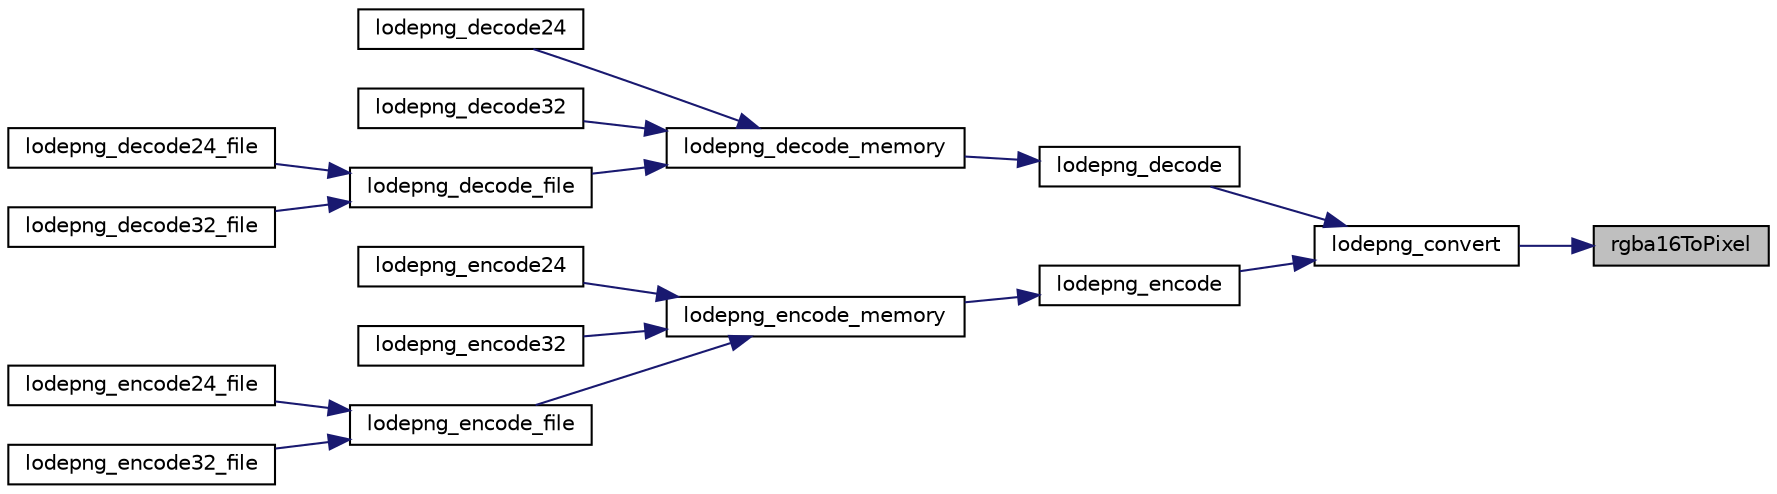 digraph "rgba16ToPixel"
{
 // LATEX_PDF_SIZE
  edge [fontname="Helvetica",fontsize="10",labelfontname="Helvetica",labelfontsize="10"];
  node [fontname="Helvetica",fontsize="10",shape=record];
  rankdir="RL";
  Node1 [label="rgba16ToPixel",height=0.2,width=0.4,color="black", fillcolor="grey75", style="filled", fontcolor="black",tooltip=" "];
  Node1 -> Node2 [dir="back",color="midnightblue",fontsize="10",style="solid",fontname="Helvetica"];
  Node2 [label="lodepng_convert",height=0.2,width=0.4,color="black", fillcolor="white", style="filled",URL="$lodepng_8h.html#abd20ba96aa7a2e3d782204c604baab09",tooltip=" "];
  Node2 -> Node3 [dir="back",color="midnightblue",fontsize="10",style="solid",fontname="Helvetica"];
  Node3 [label="lodepng_decode",height=0.2,width=0.4,color="black", fillcolor="white", style="filled",URL="$lodepng_8h.html#a70adabd588a9a27dcc9eb4322f6c3b3f",tooltip=" "];
  Node3 -> Node4 [dir="back",color="midnightblue",fontsize="10",style="solid",fontname="Helvetica"];
  Node4 [label="lodepng_decode_memory",height=0.2,width=0.4,color="black", fillcolor="white", style="filled",URL="$lodepng_8h.html#a623138ad43ce7eae0346e4324ba1f14e",tooltip=" "];
  Node4 -> Node5 [dir="back",color="midnightblue",fontsize="10",style="solid",fontname="Helvetica"];
  Node5 [label="lodepng_decode24",height=0.2,width=0.4,color="black", fillcolor="white", style="filled",URL="$lodepng_8h.html#ad7df6a47afc81f1854cf5a23471cf96b",tooltip=" "];
  Node4 -> Node6 [dir="back",color="midnightblue",fontsize="10",style="solid",fontname="Helvetica"];
  Node6 [label="lodepng_decode32",height=0.2,width=0.4,color="black", fillcolor="white", style="filled",URL="$lodepng_8h.html#a67c3a7ee81836f6e5c9ba6487a1b38f5",tooltip=" "];
  Node4 -> Node7 [dir="back",color="midnightblue",fontsize="10",style="solid",fontname="Helvetica"];
  Node7 [label="lodepng_decode_file",height=0.2,width=0.4,color="black", fillcolor="white", style="filled",URL="$lodepng_8h.html#a6eec335315ecb6182292ebd37ef02b4a",tooltip=" "];
  Node7 -> Node8 [dir="back",color="midnightblue",fontsize="10",style="solid",fontname="Helvetica"];
  Node8 [label="lodepng_decode24_file",height=0.2,width=0.4,color="black", fillcolor="white", style="filled",URL="$lodepng_8h.html#aadc99e713f6408d391dfa140d8e95b96",tooltip=" "];
  Node7 -> Node9 [dir="back",color="midnightblue",fontsize="10",style="solid",fontname="Helvetica"];
  Node9 [label="lodepng_decode32_file",height=0.2,width=0.4,color="black", fillcolor="white", style="filled",URL="$lodepng_8h.html#a3eca27e18f0e71cf1c21e1c1f5ff4aab",tooltip=" "];
  Node2 -> Node10 [dir="back",color="midnightblue",fontsize="10",style="solid",fontname="Helvetica"];
  Node10 [label="lodepng_encode",height=0.2,width=0.4,color="black", fillcolor="white", style="filled",URL="$lodepng_8h.html#a90e82b0ccc75cfb27ccc9756c8d96f07",tooltip=" "];
  Node10 -> Node11 [dir="back",color="midnightblue",fontsize="10",style="solid",fontname="Helvetica"];
  Node11 [label="lodepng_encode_memory",height=0.2,width=0.4,color="black", fillcolor="white", style="filled",URL="$lodepng_8h.html#ada7bc92db6e9f8906a1fc85caa0b17aa",tooltip=" "];
  Node11 -> Node12 [dir="back",color="midnightblue",fontsize="10",style="solid",fontname="Helvetica"];
  Node12 [label="lodepng_encode24",height=0.2,width=0.4,color="black", fillcolor="white", style="filled",URL="$lodepng_8h.html#a4100642d70071029967c16afd72193ff",tooltip=" "];
  Node11 -> Node13 [dir="back",color="midnightblue",fontsize="10",style="solid",fontname="Helvetica"];
  Node13 [label="lodepng_encode32",height=0.2,width=0.4,color="black", fillcolor="white", style="filled",URL="$lodepng_8h.html#a75d7f3e4e388b74b7b5214c76c66382f",tooltip=" "];
  Node11 -> Node14 [dir="back",color="midnightblue",fontsize="10",style="solid",fontname="Helvetica"];
  Node14 [label="lodepng_encode_file",height=0.2,width=0.4,color="black", fillcolor="white", style="filled",URL="$lodepng_8h.html#a009ac38098765fcae32c9d91770b94df",tooltip=" "];
  Node14 -> Node15 [dir="back",color="midnightblue",fontsize="10",style="solid",fontname="Helvetica"];
  Node15 [label="lodepng_encode24_file",height=0.2,width=0.4,color="black", fillcolor="white", style="filled",URL="$lodepng_8h.html#a4f8f383c22ceb7c22b1cc7e774f0bad2",tooltip=" "];
  Node14 -> Node16 [dir="back",color="midnightblue",fontsize="10",style="solid",fontname="Helvetica"];
  Node16 [label="lodepng_encode32_file",height=0.2,width=0.4,color="black", fillcolor="white", style="filled",URL="$lodepng_8h.html#a018a3bd975fb886cdf1f6f544f2882e4",tooltip=" "];
}

